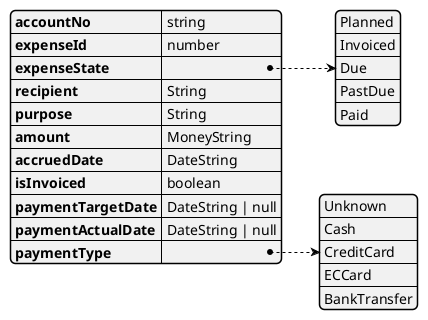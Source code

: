@startjson
{
    "accountNo": "string",
    "expenseId": "number",
    "expenseState": ["Planned", "Invoiced", "Due", "PastDue", "Paid"],
    "recipient": "String",
    "purpose": "String",
    "amount": "MoneyString",
    "accruedDate": "DateString",
    "isInvoiced": "boolean",
    "paymentTargetDate": "DateString | null",
    "paymentActualDate": "DateString | null",
    "paymentType": ["Unknown", "Cash", "CreditCard", "ECCard", "BankTransfer"]
}
@endjson
